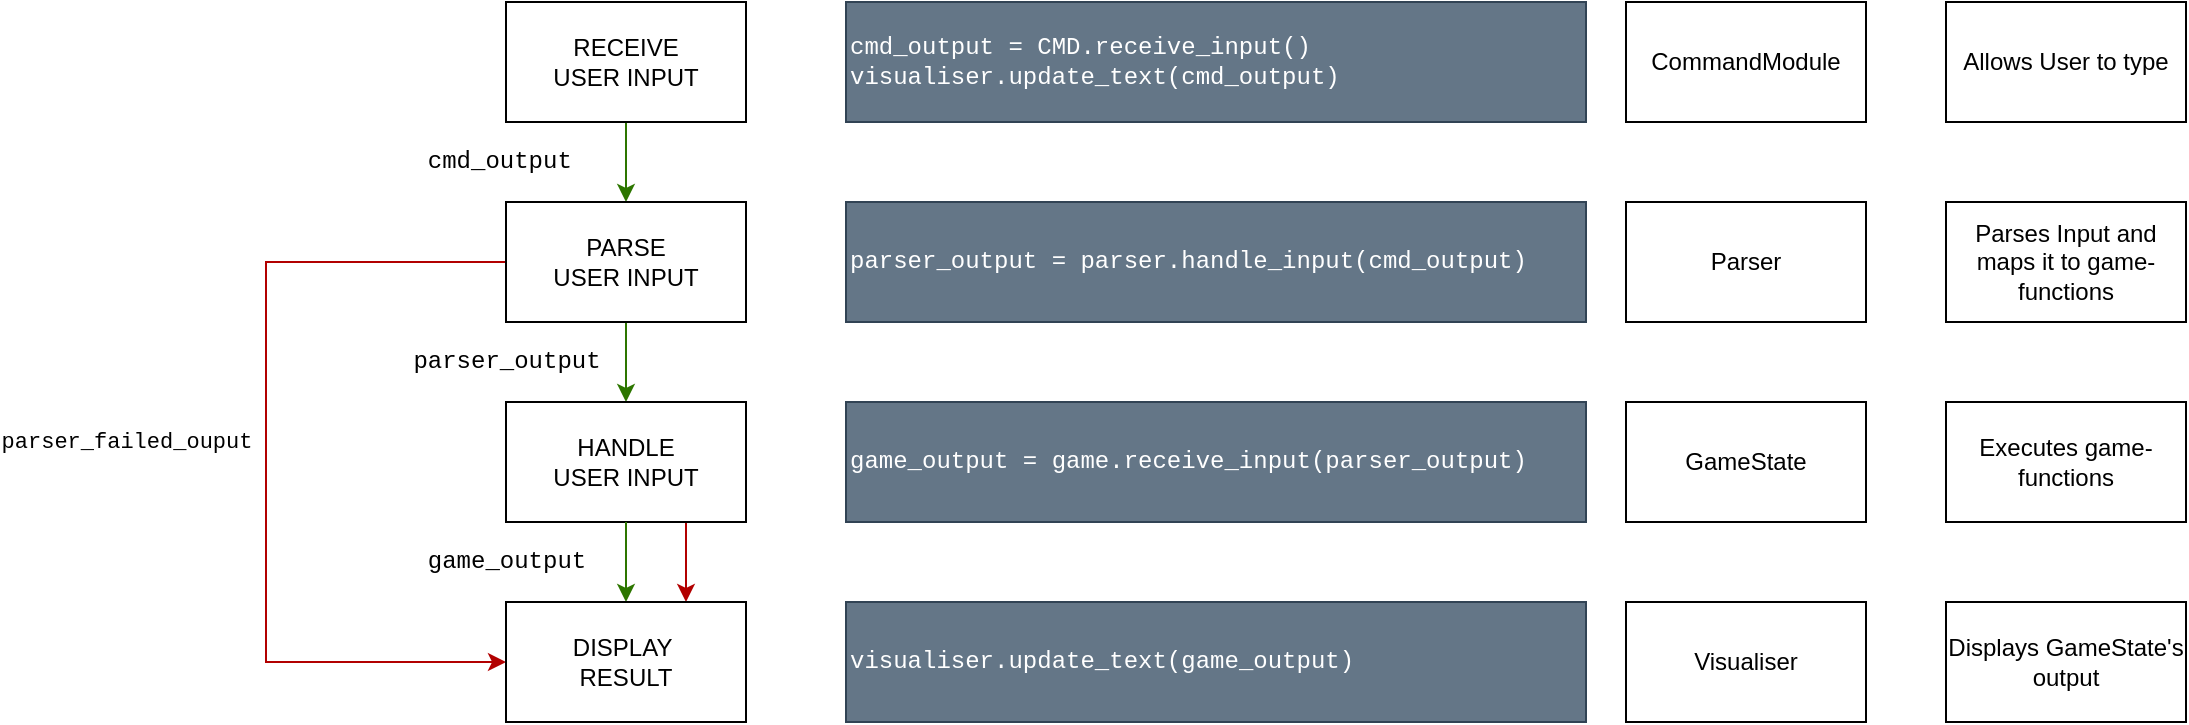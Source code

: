 <mxfile version="14.5.3" type="device"><diagram id="MsVtbJE08QUEmJmunvlM" name="Page-1"><mxGraphModel dx="2012" dy="588" grid="1" gridSize="10" guides="1" tooltips="1" connect="1" arrows="1" fold="1" page="1" pageScale="1" pageWidth="827" pageHeight="1169" math="0" shadow="0"><root><mxCell id="0"/><mxCell id="1" parent="0"/><mxCell id="jHNFW0TfbHxaqfvYqkVZ-1" value="cmd_output = CMD.receive_input()&lt;br&gt;visualiser.update_text(cmd_output)" style="rounded=0;whiteSpace=wrap;html=1;align=left;fontFamily=Courier New;fillColor=#647687;strokeColor=#314354;fontColor=#ffffff;" vertex="1" parent="1"><mxGeometry x="120" y="140" width="370" height="60" as="geometry"/></mxCell><mxCell id="jHNFW0TfbHxaqfvYqkVZ-2" value="&lt;div&gt;parser_output = parser.handle_input(cmd_output)&lt;/div&gt;" style="rounded=0;whiteSpace=wrap;html=1;align=left;fontFamily=Courier New;fillColor=#647687;strokeColor=#314354;fontColor=#ffffff;" vertex="1" parent="1"><mxGeometry x="120" y="240" width="370" height="60" as="geometry"/></mxCell><mxCell id="jHNFW0TfbHxaqfvYqkVZ-3" value="game_output = game.receive_input(parser_output)" style="rounded=0;whiteSpace=wrap;html=1;align=left;fontFamily=Courier New;fillColor=#647687;strokeColor=#314354;fontColor=#ffffff;" vertex="1" parent="1"><mxGeometry x="120" y="340" width="370" height="60" as="geometry"/></mxCell><mxCell id="jHNFW0TfbHxaqfvYqkVZ-7" value="&lt;span style=&quot;color: rgb(0, 0, 0); font-size: 12px; font-style: normal; font-weight: 400; letter-spacing: normal; text-align: left; text-indent: 0px; text-transform: none; word-spacing: 0px; display: inline; float: none;&quot;&gt;cmd_output&lt;span&gt;&amp;nbsp;&lt;/span&gt;&lt;/span&gt;" style="edgeStyle=orthogonalEdgeStyle;rounded=0;orthogonalLoop=1;jettySize=auto;html=1;labelBackgroundColor=none;entryX=0.5;entryY=0;entryDx=0;entryDy=0;fillColor=#60a917;strokeColor=#2D7600;fontFamily=Courier New;" edge="1" parent="1" source="jHNFW0TfbHxaqfvYqkVZ-4" target="jHNFW0TfbHxaqfvYqkVZ-5"><mxGeometry y="-60" relative="1" as="geometry"><mxPoint x="10" y="250" as="targetPoint"/><mxPoint as="offset"/></mxGeometry></mxCell><mxCell id="jHNFW0TfbHxaqfvYqkVZ-4" value="RECEIVE&lt;br&gt;USER INPUT" style="rounded=0;whiteSpace=wrap;html=1;align=center;" vertex="1" parent="1"><mxGeometry x="-50" y="140" width="120" height="60" as="geometry"/></mxCell><mxCell id="jHNFW0TfbHxaqfvYqkVZ-8" value="&lt;span style=&quot;color: rgb(0, 0, 0); font-size: 12px; font-style: normal; font-weight: 400; letter-spacing: normal; text-align: left; text-indent: 0px; text-transform: none; word-spacing: 0px; display: inline; float: none;&quot;&gt;parser_output&lt;/span&gt;" style="edgeStyle=orthogonalEdgeStyle;rounded=0;orthogonalLoop=1;jettySize=auto;html=1;labelBackgroundColor=none;fillColor=#60a917;strokeColor=#2D7600;fontFamily=Courier New;" edge="1" parent="1" source="jHNFW0TfbHxaqfvYqkVZ-5" target="jHNFW0TfbHxaqfvYqkVZ-6"><mxGeometry y="-60" relative="1" as="geometry"><mxPoint as="offset"/></mxGeometry></mxCell><mxCell id="jHNFW0TfbHxaqfvYqkVZ-20" value="parser_failed_ouput" style="edgeStyle=orthogonalEdgeStyle;rounded=0;orthogonalLoop=1;jettySize=auto;html=1;entryX=0;entryY=0.5;entryDx=0;entryDy=0;labelBackgroundColor=none;fontFamily=Courier New;exitX=0;exitY=0.5;exitDx=0;exitDy=0;fillColor=#e51400;strokeColor=#B20000;" edge="1" parent="1" source="jHNFW0TfbHxaqfvYqkVZ-5" target="jHNFW0TfbHxaqfvYqkVZ-17"><mxGeometry x="-0.045" y="-70" relative="1" as="geometry"><Array as="points"><mxPoint x="-170" y="270"/><mxPoint x="-170" y="470"/></Array><mxPoint as="offset"/></mxGeometry></mxCell><mxCell id="jHNFW0TfbHxaqfvYqkVZ-5" value="PARSE&lt;br&gt;USER INPUT" style="rounded=0;whiteSpace=wrap;html=1;align=center;" vertex="1" parent="1"><mxGeometry x="-50" y="240" width="120" height="60" as="geometry"/></mxCell><mxCell id="jHNFW0TfbHxaqfvYqkVZ-21" style="edgeStyle=orthogonalEdgeStyle;rounded=0;orthogonalLoop=1;jettySize=auto;html=1;entryX=0.75;entryY=0;entryDx=0;entryDy=0;labelBackgroundColor=none;fontFamily=Courier New;exitX=0.75;exitY=1;exitDx=0;exitDy=0;fillColor=#e51400;strokeColor=#B20000;" edge="1" parent="1" source="jHNFW0TfbHxaqfvYqkVZ-6" target="jHNFW0TfbHxaqfvYqkVZ-17"><mxGeometry relative="1" as="geometry"/></mxCell><mxCell id="jHNFW0TfbHxaqfvYqkVZ-6" value="HANDLE&lt;br&gt;USER INPUT" style="rounded=0;whiteSpace=wrap;html=1;align=center;" vertex="1" parent="1"><mxGeometry x="-50" y="340" width="120" height="60" as="geometry"/></mxCell><mxCell id="jHNFW0TfbHxaqfvYqkVZ-9" value="CommandModule" style="rounded=0;whiteSpace=wrap;html=1;align=center;" vertex="1" parent="1"><mxGeometry x="510" y="140" width="120" height="60" as="geometry"/></mxCell><mxCell id="jHNFW0TfbHxaqfvYqkVZ-10" value="Parser" style="rounded=0;whiteSpace=wrap;html=1;align=center;" vertex="1" parent="1"><mxGeometry x="510" y="240" width="120" height="60" as="geometry"/></mxCell><mxCell id="jHNFW0TfbHxaqfvYqkVZ-11" value="Parses Input and maps it to game-functions" style="rounded=0;whiteSpace=wrap;html=1;align=center;" vertex="1" parent="1"><mxGeometry x="670" y="240" width="120" height="60" as="geometry"/></mxCell><mxCell id="jHNFW0TfbHxaqfvYqkVZ-12" value="Allows User to type" style="rounded=0;whiteSpace=wrap;html=1;align=center;" vertex="1" parent="1"><mxGeometry x="670" y="140" width="120" height="60" as="geometry"/></mxCell><mxCell id="jHNFW0TfbHxaqfvYqkVZ-13" value="GameState" style="rounded=0;whiteSpace=wrap;html=1;align=center;" vertex="1" parent="1"><mxGeometry x="510" y="340" width="120" height="60" as="geometry"/></mxCell><mxCell id="jHNFW0TfbHxaqfvYqkVZ-14" value="Executes game-functions" style="rounded=0;whiteSpace=wrap;html=1;align=center;" vertex="1" parent="1"><mxGeometry x="670" y="340" width="120" height="60" as="geometry"/></mxCell><mxCell id="jHNFW0TfbHxaqfvYqkVZ-15" value="&lt;span&gt;visualiser.update_text(&lt;/span&gt;game_output&lt;span&gt;)&lt;/span&gt;" style="rounded=0;whiteSpace=wrap;html=1;align=left;fontFamily=Courier New;fillColor=#647687;strokeColor=#314354;fontColor=#ffffff;" vertex="1" parent="1"><mxGeometry x="120" y="440" width="370" height="60" as="geometry"/></mxCell><mxCell id="jHNFW0TfbHxaqfvYqkVZ-16" value="&lt;font style=&quot;font-size: 12px&quot;&gt;game_output&lt;/font&gt;" style="edgeStyle=orthogonalEdgeStyle;rounded=0;orthogonalLoop=1;jettySize=auto;html=1;labelBackgroundColor=none;fillColor=#60a917;strokeColor=#2D7600;fontFamily=Courier New;" edge="1" parent="1" target="jHNFW0TfbHxaqfvYqkVZ-17" source="jHNFW0TfbHxaqfvYqkVZ-6"><mxGeometry y="-60" relative="1" as="geometry"><mxPoint x="10" y="400" as="sourcePoint"/><mxPoint as="offset"/></mxGeometry></mxCell><mxCell id="jHNFW0TfbHxaqfvYqkVZ-17" value="DISPLAY&amp;nbsp;&lt;br&gt;RESULT" style="rounded=0;whiteSpace=wrap;html=1;align=center;" vertex="1" parent="1"><mxGeometry x="-50" y="440" width="120" height="60" as="geometry"/></mxCell><mxCell id="jHNFW0TfbHxaqfvYqkVZ-18" value="Visualiser" style="rounded=0;whiteSpace=wrap;html=1;align=center;" vertex="1" parent="1"><mxGeometry x="510" y="440" width="120" height="60" as="geometry"/></mxCell><mxCell id="jHNFW0TfbHxaqfvYqkVZ-19" value="Displays GameState's output" style="rounded=0;whiteSpace=wrap;html=1;align=center;" vertex="1" parent="1"><mxGeometry x="670" y="440" width="120" height="60" as="geometry"/></mxCell></root></mxGraphModel></diagram></mxfile>